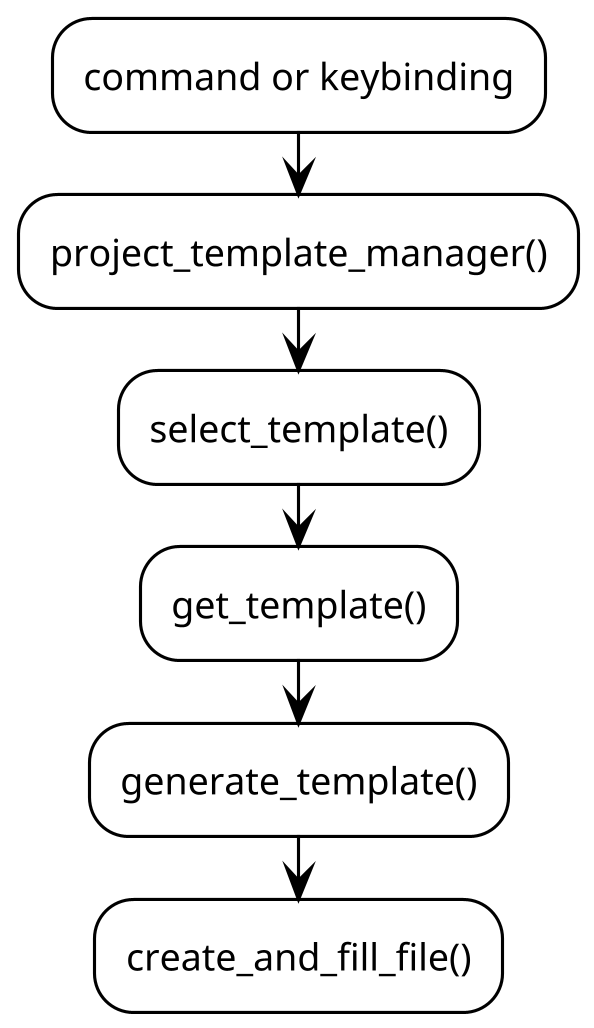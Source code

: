 @startuml

!theme plain
skinparam dpi 300

' TODO: add Lite XL plugin loading sequence
':
':
':
':
:command or keybinding;
:project_template_manager();
:select_template();
:get_template();
:generate_template();
:create_and_fill_file();

@enduml
